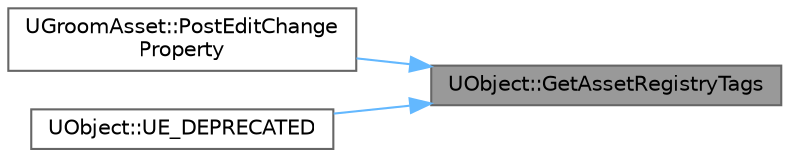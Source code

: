 digraph "UObject::GetAssetRegistryTags"
{
 // INTERACTIVE_SVG=YES
 // LATEX_PDF_SIZE
  bgcolor="transparent";
  edge [fontname=Helvetica,fontsize=10,labelfontname=Helvetica,labelfontsize=10];
  node [fontname=Helvetica,fontsize=10,shape=box,height=0.2,width=0.4];
  rankdir="RL";
  Node1 [id="Node000001",label="UObject::GetAssetRegistryTags",height=0.2,width=0.4,color="gray40", fillcolor="grey60", style="filled", fontcolor="black",tooltip="Gathers a list of asset registry searchable tags which are name/value pairs with some type informatio..."];
  Node1 -> Node2 [id="edge1_Node000001_Node000002",dir="back",color="steelblue1",style="solid",tooltip=" "];
  Node2 [id="Node000002",label="UGroomAsset::PostEditChange\lProperty",height=0.2,width=0.4,color="grey40", fillcolor="white", style="filled",URL="$da/dec/classUGroomAsset.html#a5b7e1f4bcc204d183809aa1103444ab9",tooltip="Called when a property on this object has been modified externally."];
  Node1 -> Node3 [id="edge2_Node000001_Node000003",dir="back",color="steelblue1",style="solid",tooltip=" "];
  Node3 [id="Node000003",label="UObject::UE_DEPRECATED",height=0.2,width=0.4,color="grey40", fillcolor="white", style="filled",URL="$df/def/classUObject.html#ab276c47b3bad39d30ffd4789782fa7fa",tooltip=" "];
}
